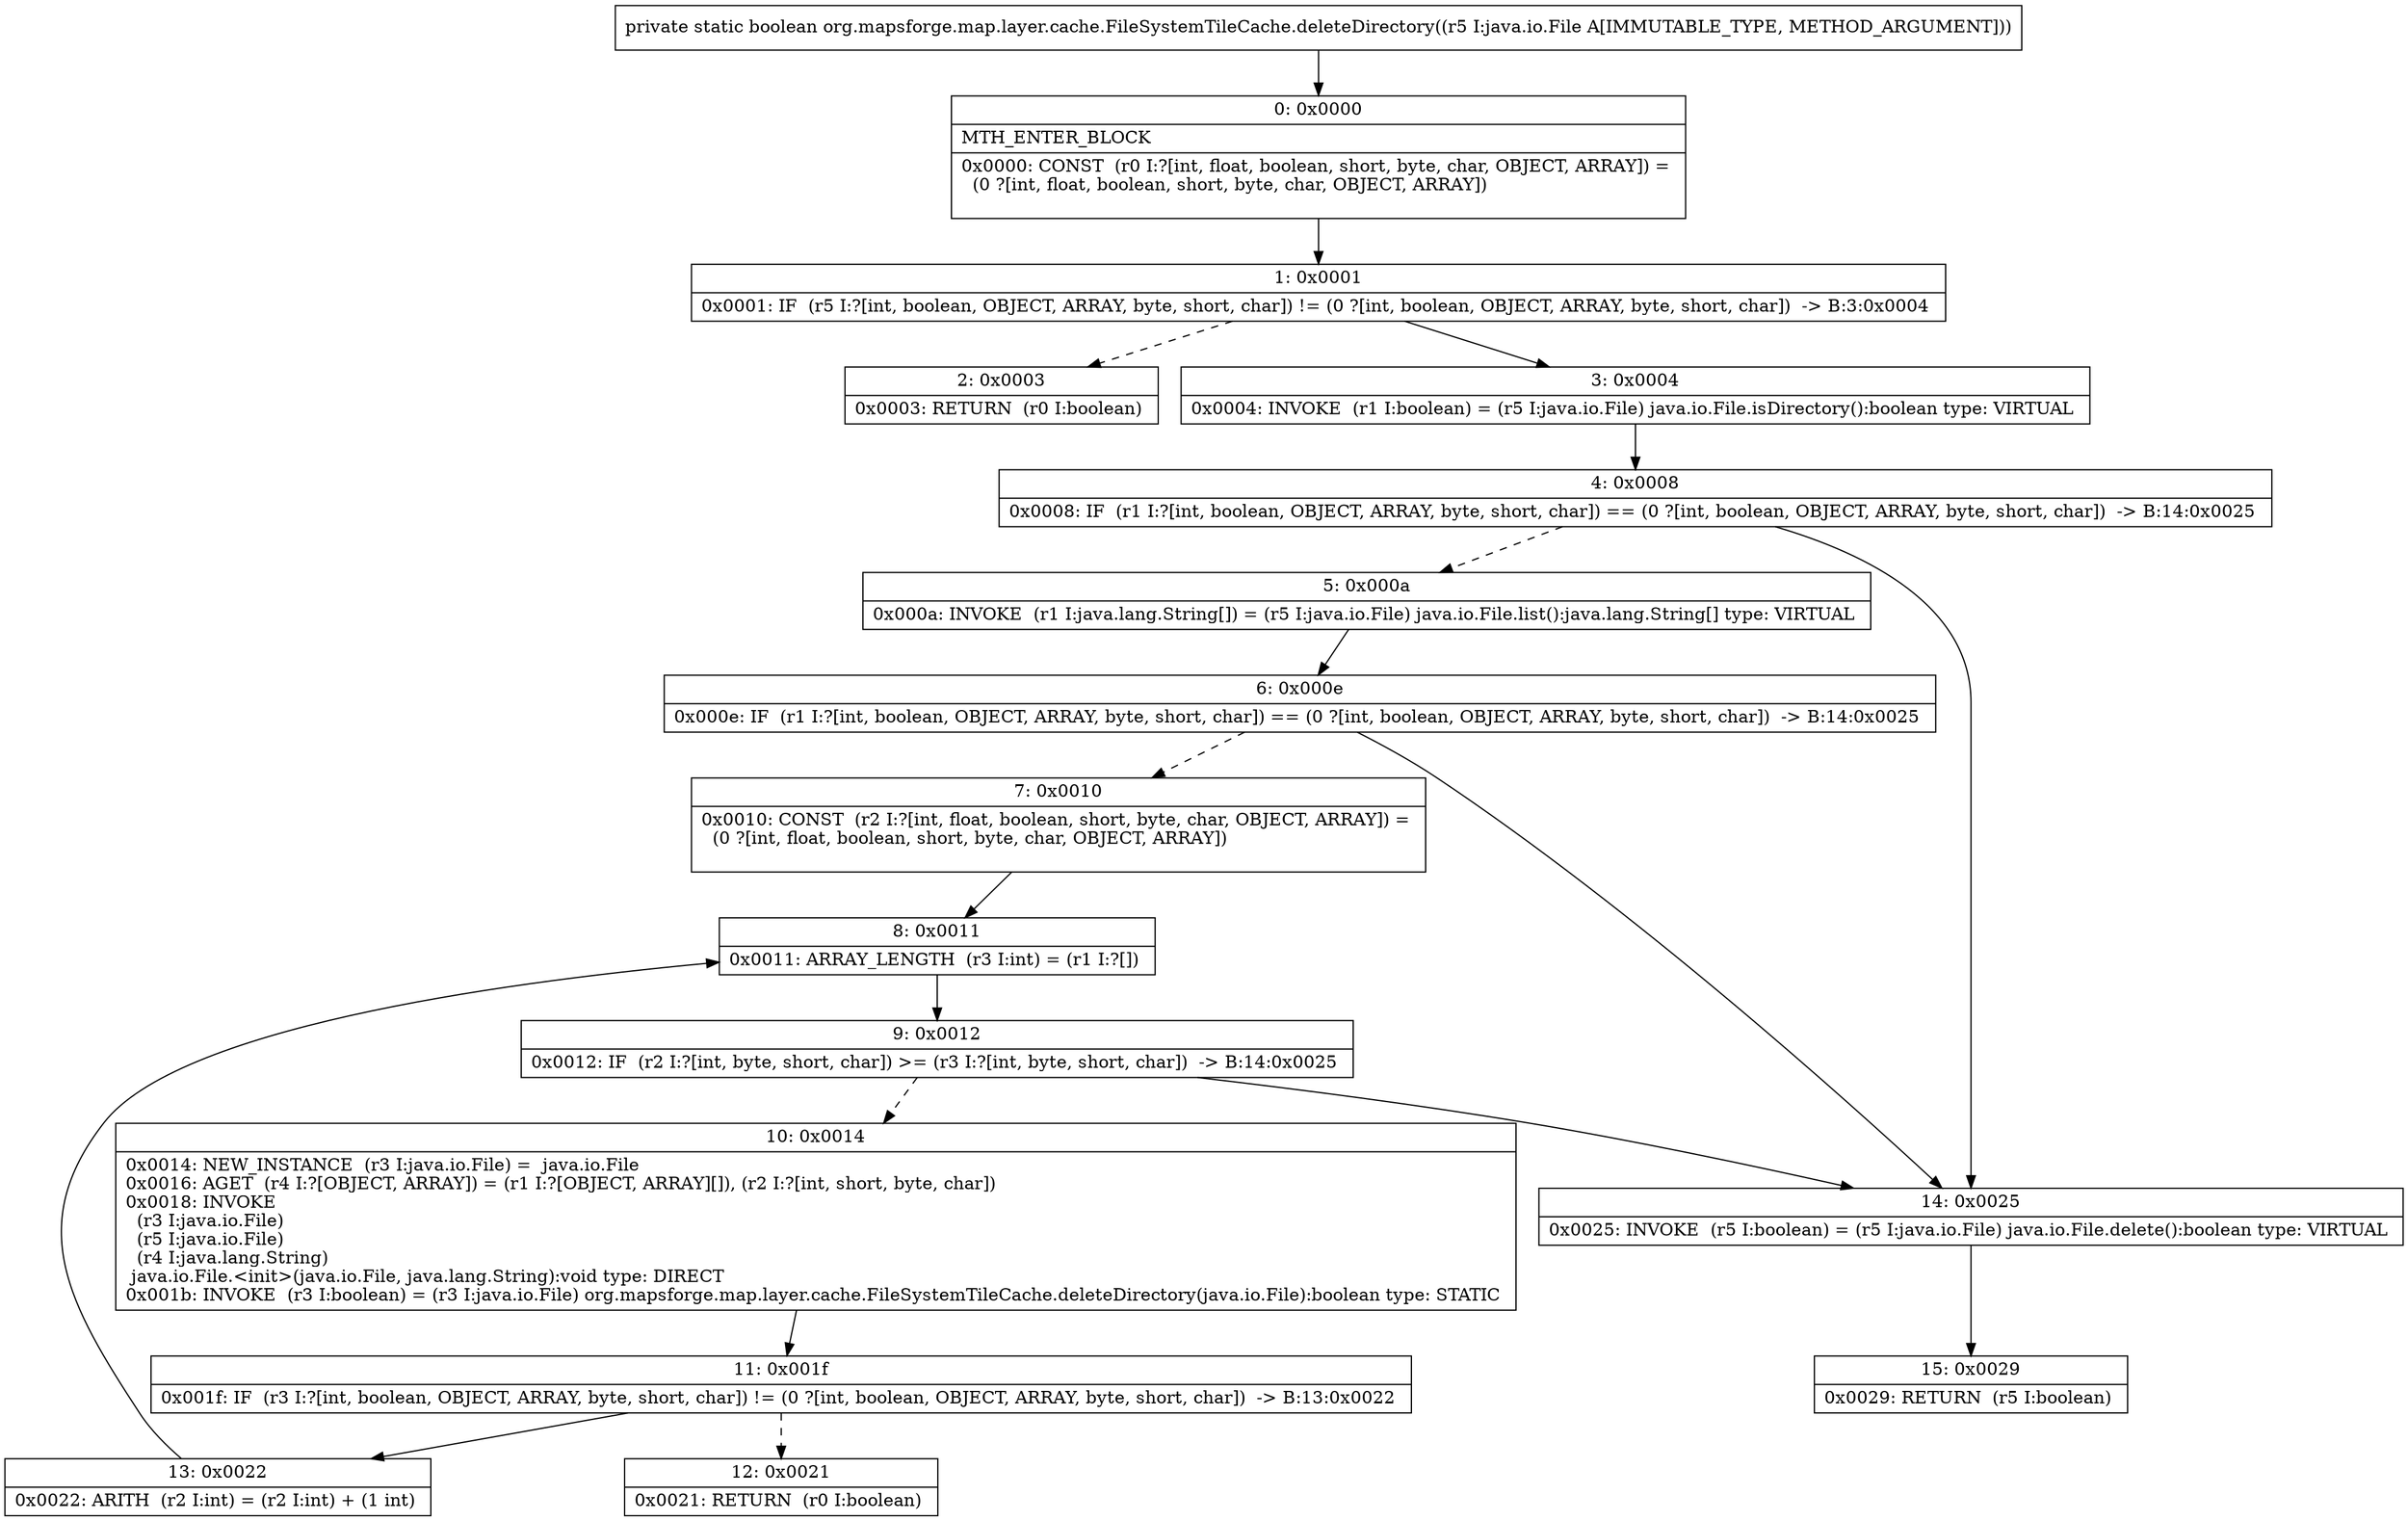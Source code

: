 digraph "CFG fororg.mapsforge.map.layer.cache.FileSystemTileCache.deleteDirectory(Ljava\/io\/File;)Z" {
Node_0 [shape=record,label="{0\:\ 0x0000|MTH_ENTER_BLOCK\l|0x0000: CONST  (r0 I:?[int, float, boolean, short, byte, char, OBJECT, ARRAY]) = \l  (0 ?[int, float, boolean, short, byte, char, OBJECT, ARRAY])\l \l}"];
Node_1 [shape=record,label="{1\:\ 0x0001|0x0001: IF  (r5 I:?[int, boolean, OBJECT, ARRAY, byte, short, char]) != (0 ?[int, boolean, OBJECT, ARRAY, byte, short, char])  \-\> B:3:0x0004 \l}"];
Node_2 [shape=record,label="{2\:\ 0x0003|0x0003: RETURN  (r0 I:boolean) \l}"];
Node_3 [shape=record,label="{3\:\ 0x0004|0x0004: INVOKE  (r1 I:boolean) = (r5 I:java.io.File) java.io.File.isDirectory():boolean type: VIRTUAL \l}"];
Node_4 [shape=record,label="{4\:\ 0x0008|0x0008: IF  (r1 I:?[int, boolean, OBJECT, ARRAY, byte, short, char]) == (0 ?[int, boolean, OBJECT, ARRAY, byte, short, char])  \-\> B:14:0x0025 \l}"];
Node_5 [shape=record,label="{5\:\ 0x000a|0x000a: INVOKE  (r1 I:java.lang.String[]) = (r5 I:java.io.File) java.io.File.list():java.lang.String[] type: VIRTUAL \l}"];
Node_6 [shape=record,label="{6\:\ 0x000e|0x000e: IF  (r1 I:?[int, boolean, OBJECT, ARRAY, byte, short, char]) == (0 ?[int, boolean, OBJECT, ARRAY, byte, short, char])  \-\> B:14:0x0025 \l}"];
Node_7 [shape=record,label="{7\:\ 0x0010|0x0010: CONST  (r2 I:?[int, float, boolean, short, byte, char, OBJECT, ARRAY]) = \l  (0 ?[int, float, boolean, short, byte, char, OBJECT, ARRAY])\l \l}"];
Node_8 [shape=record,label="{8\:\ 0x0011|0x0011: ARRAY_LENGTH  (r3 I:int) = (r1 I:?[]) \l}"];
Node_9 [shape=record,label="{9\:\ 0x0012|0x0012: IF  (r2 I:?[int, byte, short, char]) \>= (r3 I:?[int, byte, short, char])  \-\> B:14:0x0025 \l}"];
Node_10 [shape=record,label="{10\:\ 0x0014|0x0014: NEW_INSTANCE  (r3 I:java.io.File) =  java.io.File \l0x0016: AGET  (r4 I:?[OBJECT, ARRAY]) = (r1 I:?[OBJECT, ARRAY][]), (r2 I:?[int, short, byte, char]) \l0x0018: INVOKE  \l  (r3 I:java.io.File)\l  (r5 I:java.io.File)\l  (r4 I:java.lang.String)\l java.io.File.\<init\>(java.io.File, java.lang.String):void type: DIRECT \l0x001b: INVOKE  (r3 I:boolean) = (r3 I:java.io.File) org.mapsforge.map.layer.cache.FileSystemTileCache.deleteDirectory(java.io.File):boolean type: STATIC \l}"];
Node_11 [shape=record,label="{11\:\ 0x001f|0x001f: IF  (r3 I:?[int, boolean, OBJECT, ARRAY, byte, short, char]) != (0 ?[int, boolean, OBJECT, ARRAY, byte, short, char])  \-\> B:13:0x0022 \l}"];
Node_12 [shape=record,label="{12\:\ 0x0021|0x0021: RETURN  (r0 I:boolean) \l}"];
Node_13 [shape=record,label="{13\:\ 0x0022|0x0022: ARITH  (r2 I:int) = (r2 I:int) + (1 int) \l}"];
Node_14 [shape=record,label="{14\:\ 0x0025|0x0025: INVOKE  (r5 I:boolean) = (r5 I:java.io.File) java.io.File.delete():boolean type: VIRTUAL \l}"];
Node_15 [shape=record,label="{15\:\ 0x0029|0x0029: RETURN  (r5 I:boolean) \l}"];
MethodNode[shape=record,label="{private static boolean org.mapsforge.map.layer.cache.FileSystemTileCache.deleteDirectory((r5 I:java.io.File A[IMMUTABLE_TYPE, METHOD_ARGUMENT])) }"];
MethodNode -> Node_0;
Node_0 -> Node_1;
Node_1 -> Node_2[style=dashed];
Node_1 -> Node_3;
Node_3 -> Node_4;
Node_4 -> Node_5[style=dashed];
Node_4 -> Node_14;
Node_5 -> Node_6;
Node_6 -> Node_7[style=dashed];
Node_6 -> Node_14;
Node_7 -> Node_8;
Node_8 -> Node_9;
Node_9 -> Node_10[style=dashed];
Node_9 -> Node_14;
Node_10 -> Node_11;
Node_11 -> Node_12[style=dashed];
Node_11 -> Node_13;
Node_13 -> Node_8;
Node_14 -> Node_15;
}

